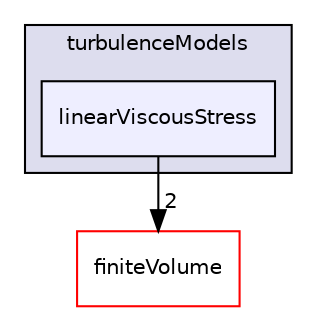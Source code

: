 digraph "src/TurbulenceModels/turbulenceModels/linearViscousStress" {
  bgcolor=transparent;
  compound=true
  node [ fontsize="10", fontname="Helvetica"];
  edge [ labelfontsize="10", labelfontname="Helvetica"];
  subgraph clusterdir_a3dc37bcacf99bb6122ed819dac99f09 {
    graph [ bgcolor="#ddddee", pencolor="black", label="turbulenceModels" fontname="Helvetica", fontsize="10", URL="dir_a3dc37bcacf99bb6122ed819dac99f09.html"]
  dir_99ef1563f00ecf6cdfecfeb625e8133a [shape=box, label="linearViscousStress", style="filled", fillcolor="#eeeeff", pencolor="black", URL="dir_99ef1563f00ecf6cdfecfeb625e8133a.html"];
  }
  dir_9bd15774b555cf7259a6fa18f99fe99b [shape=box label="finiteVolume" color="red" URL="dir_9bd15774b555cf7259a6fa18f99fe99b.html"];
  dir_99ef1563f00ecf6cdfecfeb625e8133a->dir_9bd15774b555cf7259a6fa18f99fe99b [headlabel="2", labeldistance=1.5 headhref="dir_003092_000894.html"];
}
